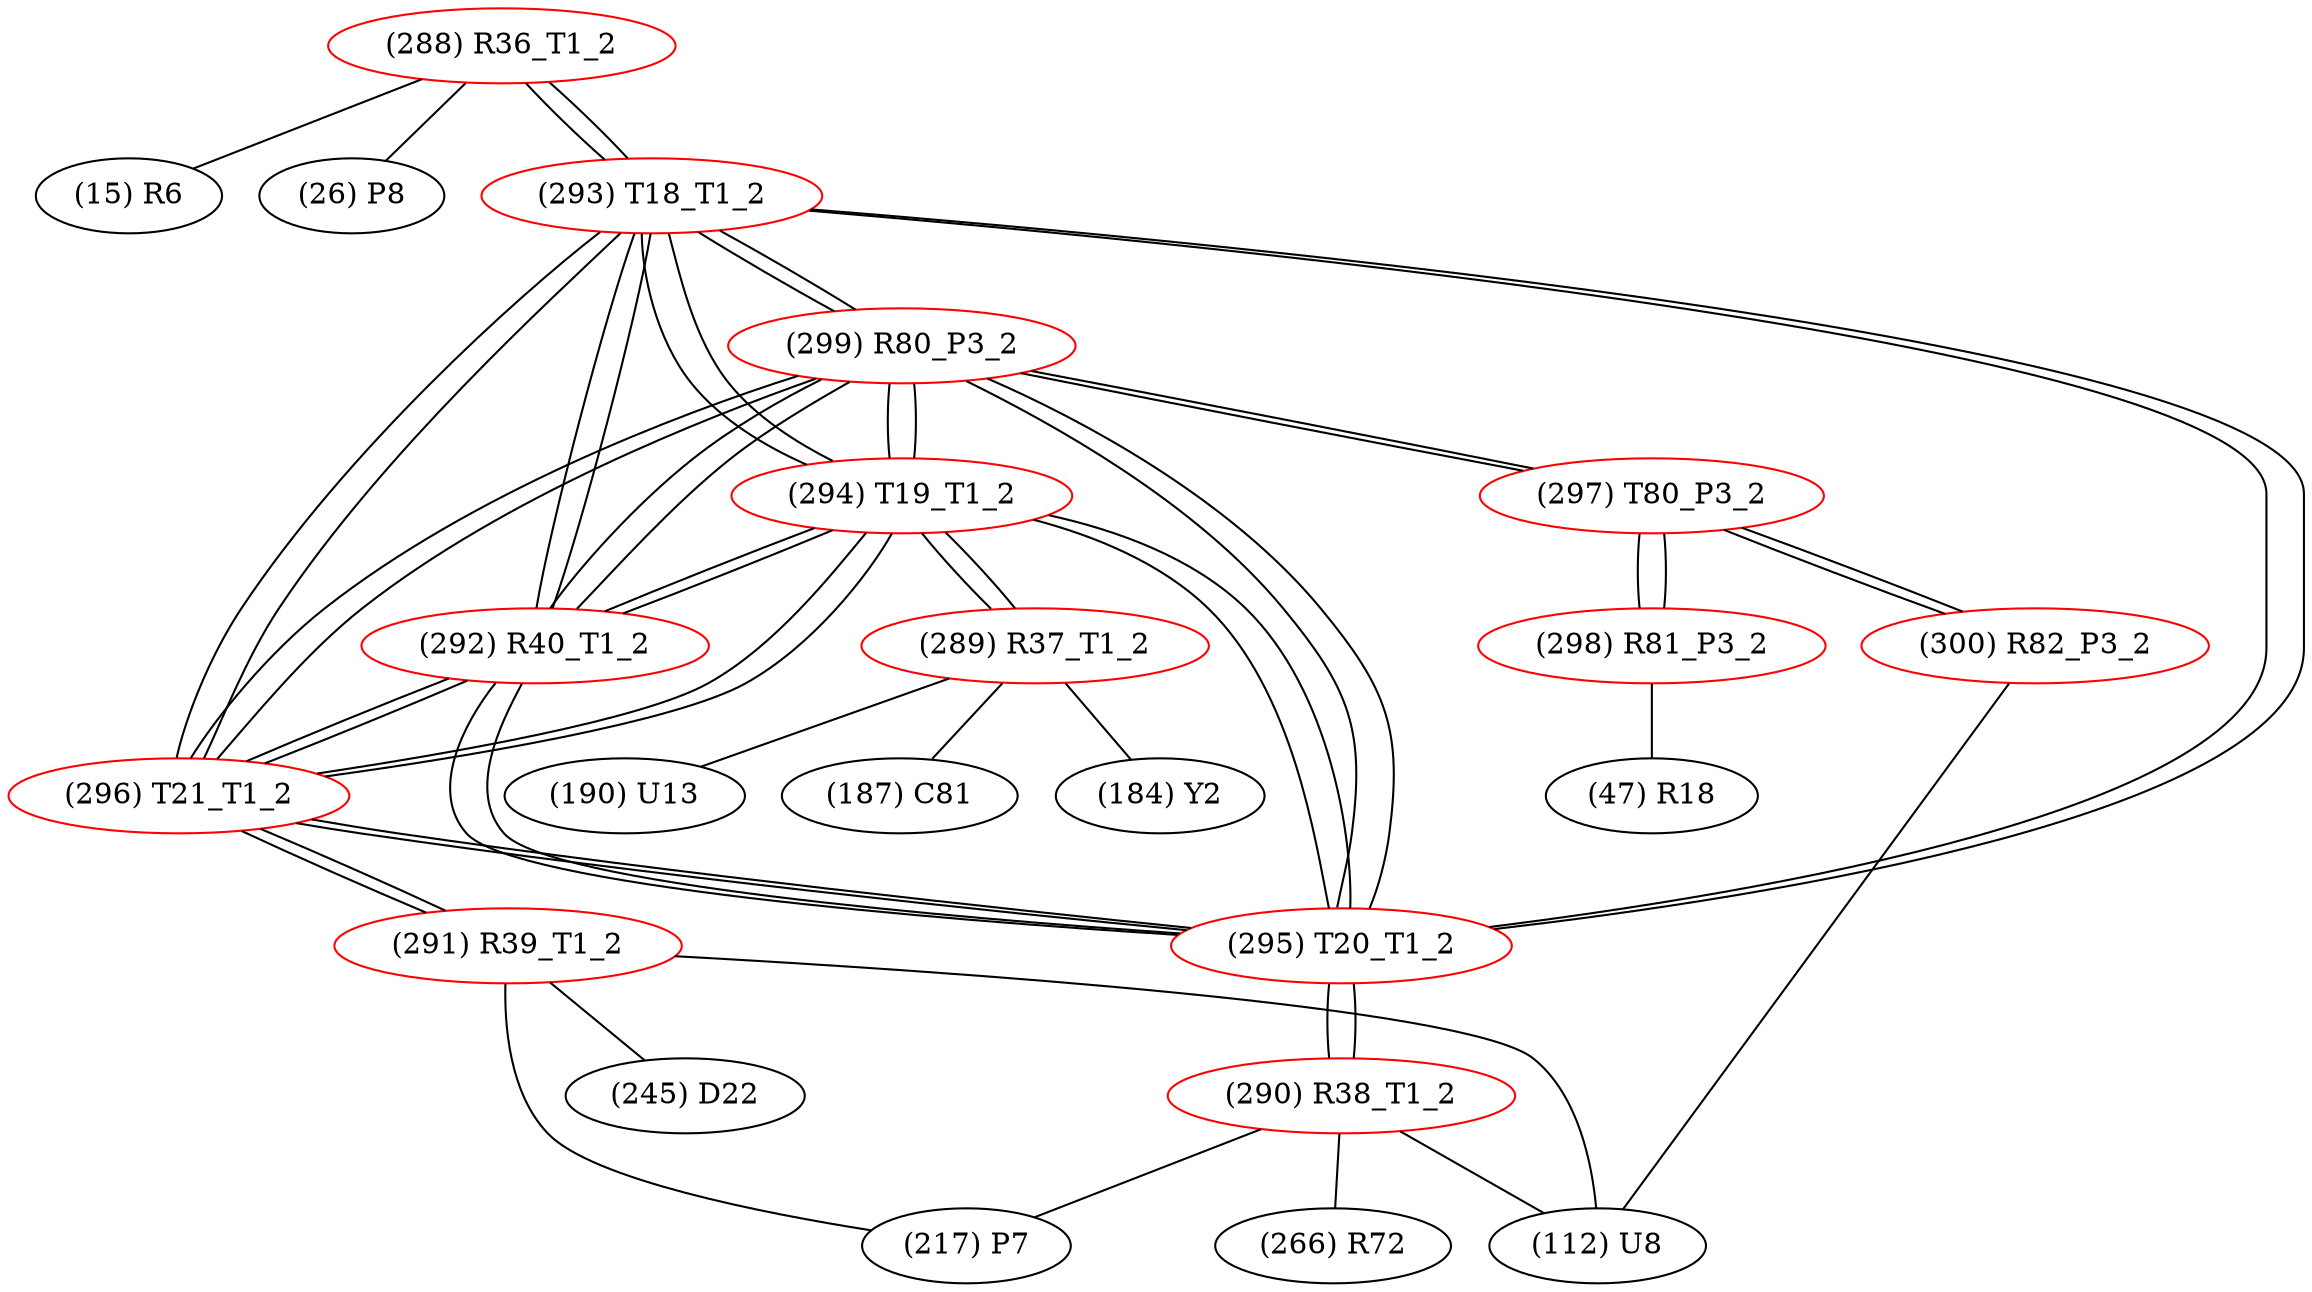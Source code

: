 graph {
	288 [label="(288) R36_T1_2" color=red]
	15 [label="(15) R6"]
	26 [label="(26) P8"]
	293 [label="(293) T18_T1_2"]
	289 [label="(289) R37_T1_2" color=red]
	184 [label="(184) Y2"]
	190 [label="(190) U13"]
	187 [label="(187) C81"]
	294 [label="(294) T19_T1_2"]
	290 [label="(290) R38_T1_2" color=red]
	112 [label="(112) U8"]
	217 [label="(217) P7"]
	266 [label="(266) R72"]
	295 [label="(295) T20_T1_2"]
	291 [label="(291) R39_T1_2" color=red]
	245 [label="(245) D22"]
	217 [label="(217) P7"]
	112 [label="(112) U8"]
	296 [label="(296) T21_T1_2"]
	292 [label="(292) R40_T1_2" color=red]
	299 [label="(299) R80_P3_2"]
	293 [label="(293) T18_T1_2"]
	296 [label="(296) T21_T1_2"]
	295 [label="(295) T20_T1_2"]
	294 [label="(294) T19_T1_2"]
	293 [label="(293) T18_T1_2" color=red]
	295 [label="(295) T20_T1_2"]
	294 [label="(294) T19_T1_2"]
	296 [label="(296) T21_T1_2"]
	288 [label="(288) R36_T1_2"]
	299 [label="(299) R80_P3_2"]
	292 [label="(292) R40_T1_2"]
	294 [label="(294) T19_T1_2" color=red]
	295 [label="(295) T20_T1_2"]
	293 [label="(293) T18_T1_2"]
	296 [label="(296) T21_T1_2"]
	289 [label="(289) R37_T1_2"]
	299 [label="(299) R80_P3_2"]
	292 [label="(292) R40_T1_2"]
	295 [label="(295) T20_T1_2" color=red]
	294 [label="(294) T19_T1_2"]
	293 [label="(293) T18_T1_2"]
	296 [label="(296) T21_T1_2"]
	290 [label="(290) R38_T1_2"]
	299 [label="(299) R80_P3_2"]
	292 [label="(292) R40_T1_2"]
	296 [label="(296) T21_T1_2" color=red]
	295 [label="(295) T20_T1_2"]
	294 [label="(294) T19_T1_2"]
	293 [label="(293) T18_T1_2"]
	291 [label="(291) R39_T1_2"]
	299 [label="(299) R80_P3_2"]
	292 [label="(292) R40_T1_2"]
	297 [label="(297) T80_P3_2" color=red]
	298 [label="(298) R81_P3_2"]
	300 [label="(300) R82_P3_2"]
	299 [label="(299) R80_P3_2"]
	298 [label="(298) R81_P3_2" color=red]
	47 [label="(47) R18"]
	297 [label="(297) T80_P3_2"]
	299 [label="(299) R80_P3_2" color=red]
	293 [label="(293) T18_T1_2"]
	296 [label="(296) T21_T1_2"]
	295 [label="(295) T20_T1_2"]
	294 [label="(294) T19_T1_2"]
	292 [label="(292) R40_T1_2"]
	297 [label="(297) T80_P3_2"]
	300 [label="(300) R82_P3_2" color=red]
	112 [label="(112) U8"]
	297 [label="(297) T80_P3_2"]
	288 -- 15
	288 -- 26
	288 -- 293
	289 -- 184
	289 -- 190
	289 -- 187
	289 -- 294
	290 -- 112
	290 -- 217
	290 -- 266
	290 -- 295
	291 -- 245
	291 -- 217
	291 -- 112
	291 -- 296
	292 -- 299
	292 -- 293
	292 -- 296
	292 -- 295
	292 -- 294
	293 -- 295
	293 -- 294
	293 -- 296
	293 -- 288
	293 -- 299
	293 -- 292
	294 -- 295
	294 -- 293
	294 -- 296
	294 -- 289
	294 -- 299
	294 -- 292
	295 -- 294
	295 -- 293
	295 -- 296
	295 -- 290
	295 -- 299
	295 -- 292
	296 -- 295
	296 -- 294
	296 -- 293
	296 -- 291
	296 -- 299
	296 -- 292
	297 -- 298
	297 -- 300
	297 -- 299
	298 -- 47
	298 -- 297
	299 -- 293
	299 -- 296
	299 -- 295
	299 -- 294
	299 -- 292
	299 -- 297
	300 -- 112
	300 -- 297
}